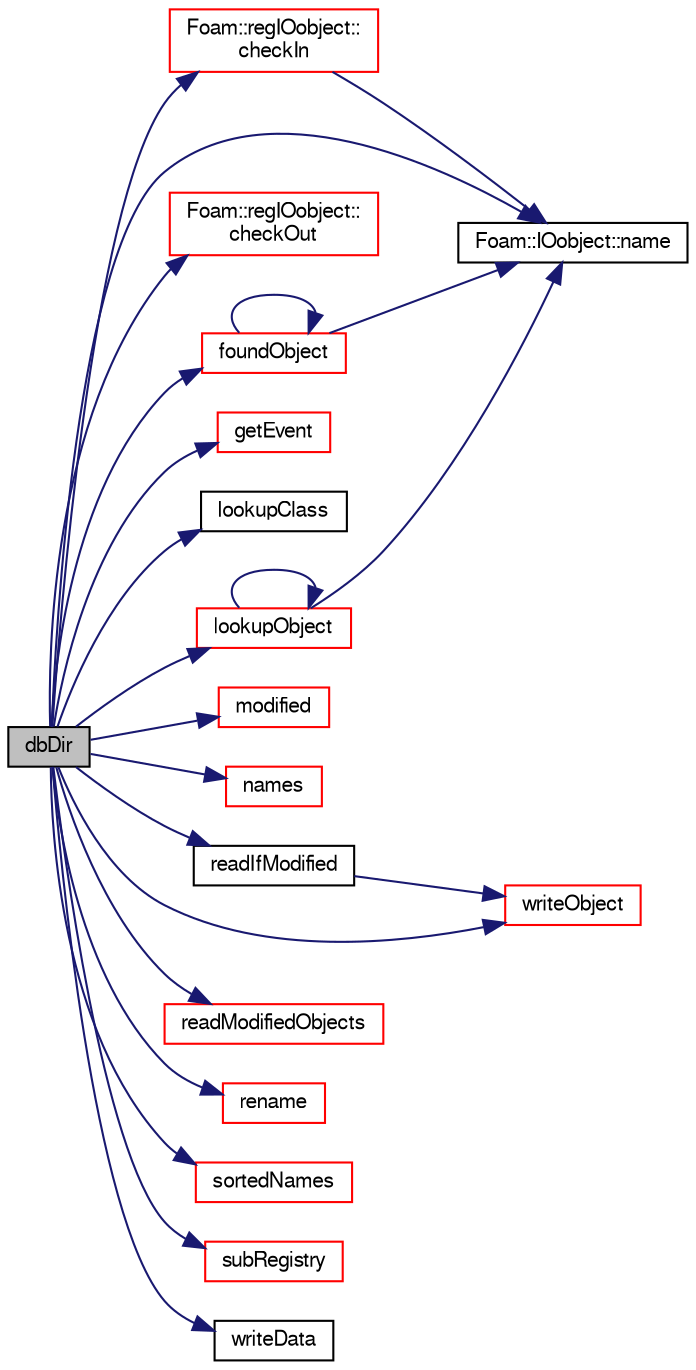 digraph "dbDir"
{
  bgcolor="transparent";
  edge [fontname="FreeSans",fontsize="10",labelfontname="FreeSans",labelfontsize="10"];
  node [fontname="FreeSans",fontsize="10",shape=record];
  rankdir="LR";
  Node2387 [label="dbDir",height=0.2,width=0.4,color="black", fillcolor="grey75", style="filled", fontcolor="black"];
  Node2387 -> Node2388 [color="midnightblue",fontsize="10",style="solid",fontname="FreeSans"];
  Node2388 [label="Foam::regIOobject::\lcheckIn",height=0.2,width=0.4,color="red",URL="$a26334.html#af9e300b410088279d671077efe9751f8",tooltip="Add object to registry. "];
  Node2388 -> Node2394 [color="midnightblue",fontsize="10",style="solid",fontname="FreeSans"];
  Node2394 [label="Foam::IOobject::name",height=0.2,width=0.4,color="black",URL="$a26142.html#acc80e00a8ac919288fb55bd14cc88bf6",tooltip="Return name. "];
  Node2387 -> Node2708 [color="midnightblue",fontsize="10",style="solid",fontname="FreeSans"];
  Node2708 [label="Foam::regIOobject::\lcheckOut",height=0.2,width=0.4,color="red",URL="$a26334.html#aca37b66bfd7214d80ab764b883b5bfc6",tooltip="Remove object from registry. "];
  Node2387 -> Node2713 [color="midnightblue",fontsize="10",style="solid",fontname="FreeSans"];
  Node2713 [label="foundObject",height=0.2,width=0.4,color="red",URL="$a26326.html#afb1fd730975d12fa5bcd4252fbf2b92c",tooltip="Is the named Type found? "];
  Node2713 -> Node2713 [color="midnightblue",fontsize="10",style="solid",fontname="FreeSans"];
  Node2713 -> Node2394 [color="midnightblue",fontsize="10",style="solid",fontname="FreeSans"];
  Node2387 -> Node2717 [color="midnightblue",fontsize="10",style="solid",fontname="FreeSans"];
  Node2717 [label="getEvent",height=0.2,width=0.4,color="red",URL="$a26326.html#af8e389178fffcd88653881b5010923a3",tooltip="Return new event number. "];
  Node2387 -> Node2719 [color="midnightblue",fontsize="10",style="solid",fontname="FreeSans"];
  Node2719 [label="lookupClass",height=0.2,width=0.4,color="black",URL="$a26326.html#ad20408e9bd7b5446e5bd0dc70b751705",tooltip="Lookup and return all objects of the given Type. "];
  Node2387 -> Node2720 [color="midnightblue",fontsize="10",style="solid",fontname="FreeSans"];
  Node2720 [label="lookupObject",height=0.2,width=0.4,color="red",URL="$a26326.html#a8b49296f8410366342c524250612c2aa",tooltip="Lookup and return the object of the given Type. "];
  Node2720 -> Node2394 [color="midnightblue",fontsize="10",style="solid",fontname="FreeSans"];
  Node2720 -> Node2720 [color="midnightblue",fontsize="10",style="solid",fontname="FreeSans"];
  Node2387 -> Node2669 [color="midnightblue",fontsize="10",style="solid",fontname="FreeSans"];
  Node2669 [label="modified",height=0.2,width=0.4,color="red",URL="$a26326.html#a5146474f106b82e0ea2cc2e11653aca9",tooltip="Return true if any of the object&#39;s files have been modified. "];
  Node2387 -> Node2394 [color="midnightblue",fontsize="10",style="solid",fontname="FreeSans"];
  Node2387 -> Node2721 [color="midnightblue",fontsize="10",style="solid",fontname="FreeSans"];
  Node2721 [label="names",height=0.2,width=0.4,color="red",URL="$a26326.html#ada6aa4fc7adb36994dc5e27d319a3acc",tooltip="Return the list of names of the IOobjects. "];
  Node2387 -> Node2723 [color="midnightblue",fontsize="10",style="solid",fontname="FreeSans"];
  Node2723 [label="readIfModified",height=0.2,width=0.4,color="black",URL="$a26326.html#ab3005060b61f06fc4dcee23a2597d20c",tooltip="Read object if modified. "];
  Node2723 -> Node2586 [color="midnightblue",fontsize="10",style="solid",fontname="FreeSans"];
  Node2586 [label="writeObject",height=0.2,width=0.4,color="red",URL="$a26326.html#aac52c08633b4e1e66bc6fb382b7ec674",tooltip="Write the objects. "];
  Node2387 -> Node2670 [color="midnightblue",fontsize="10",style="solid",fontname="FreeSans"];
  Node2670 [label="readModifiedObjects",height=0.2,width=0.4,color="red",URL="$a26326.html#ad42b9316f3704237d26cd99245d49d61",tooltip="Read the objects that have been modified. "];
  Node2387 -> Node2724 [color="midnightblue",fontsize="10",style="solid",fontname="FreeSans"];
  Node2724 [label="rename",height=0.2,width=0.4,color="red",URL="$a26326.html#af41376d1e0031e06613d5ce3c740cf7d",tooltip="Rename. "];
  Node2387 -> Node2730 [color="midnightblue",fontsize="10",style="solid",fontname="FreeSans"];
  Node2730 [label="sortedNames",height=0.2,width=0.4,color="red",URL="$a26326.html#a3828424126e9b894728604231f793da9",tooltip="Return the sorted list of names of the IOobjects. "];
  Node2387 -> Node2731 [color="midnightblue",fontsize="10",style="solid",fontname="FreeSans"];
  Node2731 [label="subRegistry",height=0.2,width=0.4,color="red",URL="$a26326.html#a43332aab593e47d90d329357fd0adafe",tooltip="Lookup and return a const sub-objectRegistry. Optionally create. "];
  Node2387 -> Node2733 [color="midnightblue",fontsize="10",style="solid",fontname="FreeSans"];
  Node2733 [label="writeData",height=0.2,width=0.4,color="black",URL="$a26326.html#ab51c6051806556654dc16796bf37619a",tooltip="writeData function required by regIOobject but not used "];
  Node2387 -> Node2586 [color="midnightblue",fontsize="10",style="solid",fontname="FreeSans"];
}
